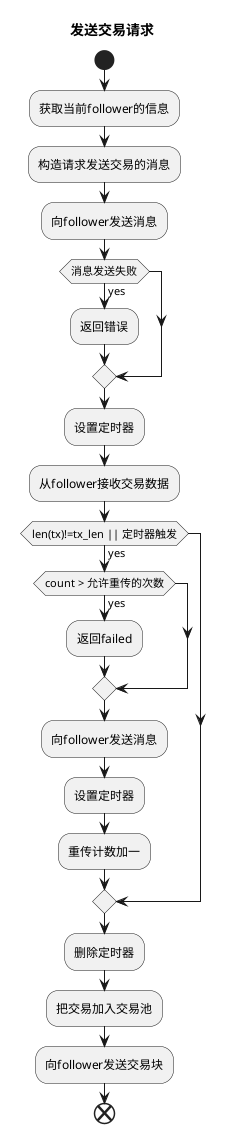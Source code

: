 @startuml
title 发送交易请求
start
:获取当前follower的信息;
:构造请求发送交易的消息;
:向follower发送消息;
if (消息发送失败) then (yes)
    :返回错误;
endif
:设置定时器;
:从follower接收交易数据;
if (len(tx)!=tx_len || 定时器触发) then (yes)
    if (count > 允许重传的次数) then (yes)
        :返回failed;
    endif
    :向follower发送消息;
    :设置定时器;
    :重传计数加一;
endif
:删除定时器;
:把交易加入交易池;
:向follower发送交易块;
end
@enduml